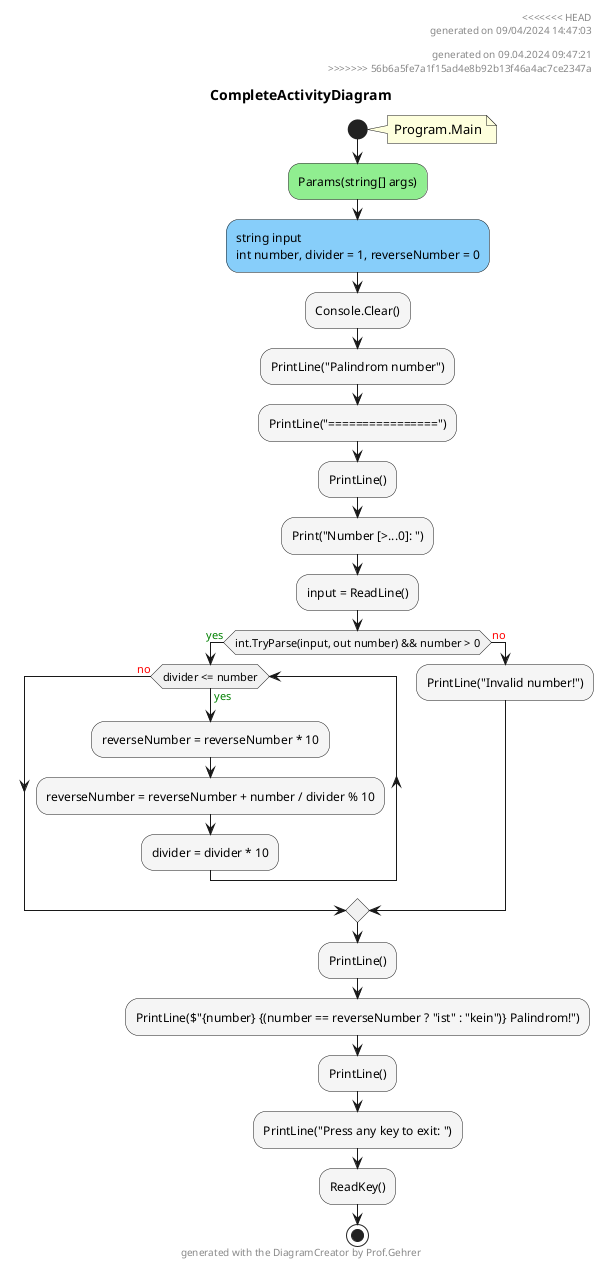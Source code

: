 @startuml CompleteActivityDiagram
header
<<<<<<< HEAD
generated on 09/04/2024 14:47:03
=======
generated on 09.04.2024 09:47:21
>>>>>>> 56b6a5fe7a1f15ad4e8b92b13f46a4ac7ce2347a
end header
title CompleteActivityDiagram
start
note right:  Program.Main
#LightGreen:Params(string[] args);
#LightSkyBlue:string input\nint number, divider = 1, reverseNumber = 0;
#WhiteSmoke:Console.Clear();
#WhiteSmoke:PrintLine("Palindrom number");
#WhiteSmoke:PrintLine("================");
#WhiteSmoke:PrintLine();
#WhiteSmoke:Print("Number [>...0]: ");
#WhiteSmoke:input = ReadLine();
if (int.TryParse(input, out number) && number > 0) then (<color:green>yes)
        while (divider <= number) is (<color:green>yes)
                #WhiteSmoke:reverseNumber = reverseNumber * 10;
                #WhiteSmoke:reverseNumber = reverseNumber + number / divider % 10;
                #WhiteSmoke:divider = divider * 10;
        endwhile (<color:red>no)
    else (<color:red>no)
            #WhiteSmoke:PrintLine("Invalid number!");
endif
#WhiteSmoke:PrintLine();
#WhiteSmoke:PrintLine($"{number} {(number == reverseNumber ? "ist" : "kein")} Palindrom!");
#WhiteSmoke:PrintLine();
#WhiteSmoke:PrintLine("Press any key to exit: ");
#WhiteSmoke:ReadKey();
stop
footer
generated with the DiagramCreator by Prof.Gehrer
end footer
@enduml
